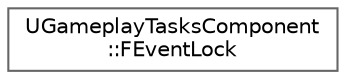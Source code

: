 digraph "Graphical Class Hierarchy"
{
 // INTERACTIVE_SVG=YES
 // LATEX_PDF_SIZE
  bgcolor="transparent";
  edge [fontname=Helvetica,fontsize=10,labelfontname=Helvetica,labelfontsize=10];
  node [fontname=Helvetica,fontsize=10,shape=box,height=0.2,width=0.4];
  rankdir="LR";
  Node0 [id="Node000000",label="UGameplayTasksComponent\l::FEventLock",height=0.2,width=0.4,color="grey40", fillcolor="white", style="filled",URL="$d6/d90/structUGameplayTasksComponent_1_1FEventLock.html",tooltip=" "];
}
